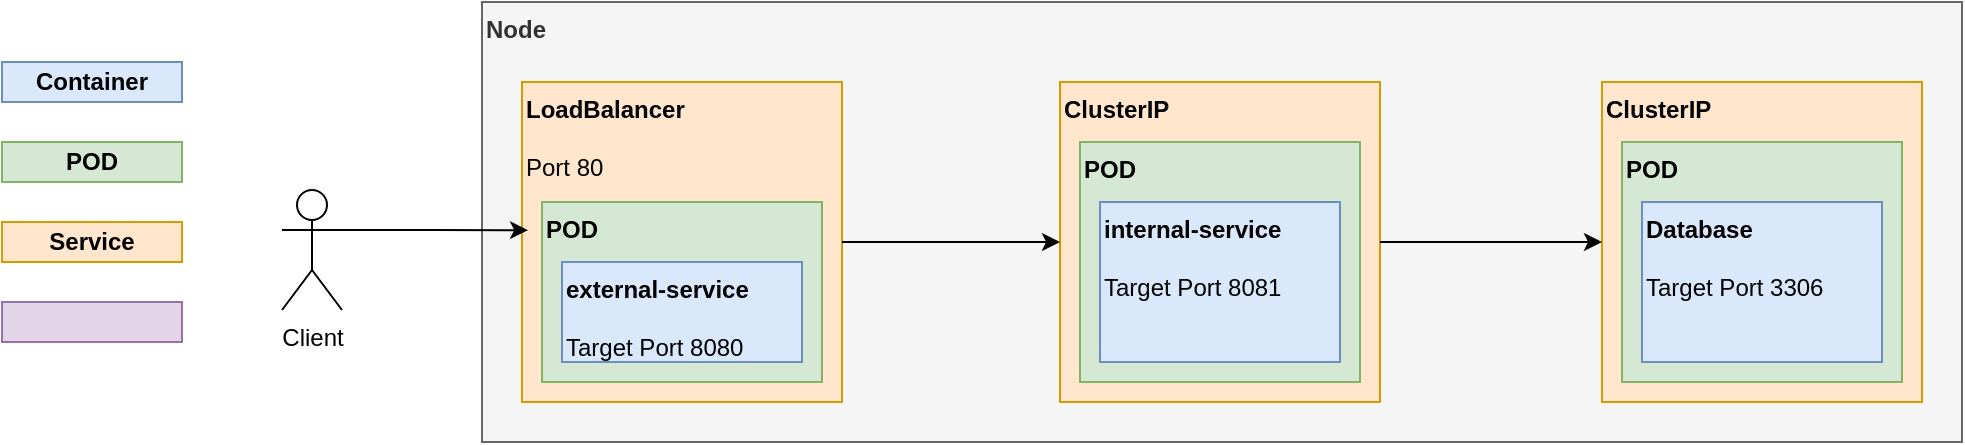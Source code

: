 <mxfile version="24.4.13" type="device">
  <diagram id="yPxyJZ8AM_hMuL3Unpa9" name="gitflow">
    <mxGraphModel dx="2074" dy="745" grid="1" gridSize="10" guides="1" tooltips="1" connect="1" arrows="1" fold="1" page="1" pageScale="1" pageWidth="850" pageHeight="1100" math="0" shadow="0">
      <root>
        <mxCell id="0" />
        <mxCell id="1" parent="0" />
        <mxCell id="7" value="&lt;b&gt;Container&lt;/b&gt;" style="text;html=1;strokeColor=#6c8ebf;fillColor=#dae8fc;align=center;verticalAlign=middle;whiteSpace=wrap;rounded=0;" parent="1" vertex="1">
          <mxGeometry x="40" y="100" width="90" height="20" as="geometry" />
        </mxCell>
        <mxCell id="85" value="" style="text;html=1;strokeColor=#9673a6;fillColor=#e1d5e7;align=center;verticalAlign=middle;whiteSpace=wrap;rounded=0;" parent="1" vertex="1">
          <mxGeometry x="40" y="220" width="90" height="20" as="geometry" />
        </mxCell>
        <mxCell id="102" value="&lt;div align=&quot;left&quot;&gt;&lt;b&gt;Node&lt;/b&gt;&lt;/div&gt;" style="text;html=1;strokeColor=#666666;fillColor=#f5f5f5;align=left;verticalAlign=top;whiteSpace=wrap;rounded=0;fontColor=#333333;" parent="1" vertex="1">
          <mxGeometry x="280" y="70" width="740" height="220" as="geometry" />
        </mxCell>
        <mxCell id="125" value="&lt;b&gt;Service&lt;/b&gt;" style="text;html=1;strokeColor=#d79b00;fillColor=#ffe6cc;align=center;verticalAlign=middle;whiteSpace=wrap;rounded=0;fontSize=12;" parent="1" vertex="1">
          <mxGeometry x="40" y="180" width="90" height="20" as="geometry" />
        </mxCell>
        <mxCell id="-sp5qk3_UaLVJRumCIKt-181" value="&lt;b&gt;POD&lt;/b&gt;" style="text;html=1;strokeColor=#82b366;fillColor=#d5e8d4;align=center;verticalAlign=middle;whiteSpace=wrap;rounded=0;" parent="1" vertex="1">
          <mxGeometry x="40" y="140" width="90" height="20" as="geometry" />
        </mxCell>
        <mxCell id="-sp5qk3_UaLVJRumCIKt-183" value="" style="group" parent="1" vertex="1" connectable="0">
          <mxGeometry x="300" y="110" width="160" height="160" as="geometry" />
        </mxCell>
        <mxCell id="-sp5qk3_UaLVJRumCIKt-180" value="&lt;div align=&quot;center&quot;&gt;&lt;b&gt;LoadBalancer&lt;/b&gt;&lt;/div&gt;&lt;div&gt;&lt;b&gt;&lt;br&gt;&lt;/b&gt;&lt;/div&gt;&lt;div&gt;Port 80&lt;br&gt;&lt;/div&gt;" style="text;html=1;strokeColor=#d79b00;fillColor=#ffe6cc;align=left;verticalAlign=top;whiteSpace=wrap;rounded=0;fontSize=12;" parent="-sp5qk3_UaLVJRumCIKt-183" vertex="1">
          <mxGeometry width="160" height="160" as="geometry" />
        </mxCell>
        <mxCell id="24" value="&lt;b&gt;POD&lt;/b&gt;" style="text;html=1;strokeColor=#82b366;fillColor=#d5e8d4;align=left;verticalAlign=top;whiteSpace=wrap;rounded=0;" parent="-sp5qk3_UaLVJRumCIKt-183" vertex="1">
          <mxGeometry x="10" y="60" width="140" height="90" as="geometry" />
        </mxCell>
        <mxCell id="-sp5qk3_UaLVJRumCIKt-182" value="&lt;div&gt;&lt;b&gt;external-service&lt;/b&gt;&lt;/div&gt;&lt;div&gt;&lt;b&gt;&lt;br&gt;&lt;/b&gt;&lt;/div&gt;&lt;div&gt;Target Port 8080&lt;br&gt;&lt;/div&gt;" style="text;html=1;strokeColor=#6c8ebf;fillColor=#dae8fc;align=left;verticalAlign=top;whiteSpace=wrap;rounded=0;" parent="-sp5qk3_UaLVJRumCIKt-183" vertex="1">
          <mxGeometry x="20" y="90" width="120" height="50" as="geometry" />
        </mxCell>
        <mxCell id="-sp5qk3_UaLVJRumCIKt-184" value="" style="group" parent="1" vertex="1" connectable="0">
          <mxGeometry x="840" y="110" width="160" height="160" as="geometry" />
        </mxCell>
        <mxCell id="-sp5qk3_UaLVJRumCIKt-185" value="&lt;b&gt;ClusterIP&lt;/b&gt;" style="text;html=1;strokeColor=#d79b00;fillColor=#ffe6cc;align=left;verticalAlign=top;whiteSpace=wrap;rounded=0;fontSize=12;" parent="-sp5qk3_UaLVJRumCIKt-184" vertex="1">
          <mxGeometry width="160" height="160" as="geometry" />
        </mxCell>
        <mxCell id="-sp5qk3_UaLVJRumCIKt-186" value="&lt;b&gt;POD&lt;/b&gt;" style="text;html=1;strokeColor=#82b366;fillColor=#d5e8d4;align=left;verticalAlign=top;whiteSpace=wrap;rounded=0;" parent="-sp5qk3_UaLVJRumCIKt-184" vertex="1">
          <mxGeometry x="10" y="30" width="140" height="120" as="geometry" />
        </mxCell>
        <mxCell id="-sp5qk3_UaLVJRumCIKt-187" value="&lt;div&gt;&lt;b&gt;Database&lt;/b&gt;&lt;/div&gt;&lt;div&gt;&lt;b&gt;&lt;br&gt;&lt;/b&gt;&lt;/div&gt;&lt;div&gt;Target Port 3306&lt;br&gt;&lt;/div&gt;" style="text;html=1;strokeColor=#6c8ebf;fillColor=#dae8fc;align=left;verticalAlign=top;whiteSpace=wrap;rounded=0;" parent="-sp5qk3_UaLVJRumCIKt-184" vertex="1">
          <mxGeometry x="20" y="60" width="120" height="80" as="geometry" />
        </mxCell>
        <mxCell id="-sp5qk3_UaLVJRumCIKt-188" value="" style="group" parent="1" vertex="1" connectable="0">
          <mxGeometry x="569" y="110" width="160" height="160" as="geometry" />
        </mxCell>
        <mxCell id="-sp5qk3_UaLVJRumCIKt-189" value="&lt;b&gt;ClusterIP&lt;/b&gt;" style="text;html=1;strokeColor=#d79b00;fillColor=#ffe6cc;align=left;verticalAlign=top;whiteSpace=wrap;rounded=0;fontSize=12;" parent="-sp5qk3_UaLVJRumCIKt-188" vertex="1">
          <mxGeometry width="160" height="160" as="geometry" />
        </mxCell>
        <mxCell id="-sp5qk3_UaLVJRumCIKt-190" value="&lt;b&gt;POD&lt;/b&gt;" style="text;html=1;strokeColor=#82b366;fillColor=#d5e8d4;align=left;verticalAlign=top;whiteSpace=wrap;rounded=0;" parent="-sp5qk3_UaLVJRumCIKt-188" vertex="1">
          <mxGeometry x="10" y="30" width="140" height="120" as="geometry" />
        </mxCell>
        <mxCell id="-sp5qk3_UaLVJRumCIKt-191" value="&lt;div&gt;&lt;b&gt;internal-service&lt;/b&gt;&lt;/div&gt;&lt;div&gt;&lt;b&gt;&lt;br&gt;&lt;/b&gt;&lt;/div&gt;&lt;div&gt;Target Port 8081&lt;br&gt;&lt;/div&gt;" style="text;html=1;strokeColor=#6c8ebf;fillColor=#dae8fc;align=left;verticalAlign=top;whiteSpace=wrap;rounded=0;" parent="-sp5qk3_UaLVJRumCIKt-188" vertex="1">
          <mxGeometry x="20" y="60" width="120" height="80" as="geometry" />
        </mxCell>
        <mxCell id="-sp5qk3_UaLVJRumCIKt-192" value="Client" style="shape=umlActor;verticalLabelPosition=bottom;verticalAlign=top;html=1;outlineConnect=0;" parent="1" vertex="1">
          <mxGeometry x="180" y="164" width="30" height="60" as="geometry" />
        </mxCell>
        <mxCell id="-sp5qk3_UaLVJRumCIKt-196" style="edgeStyle=orthogonalEdgeStyle;rounded=0;orthogonalLoop=1;jettySize=auto;html=1;exitX=1;exitY=0.333;exitDx=0;exitDy=0;exitPerimeter=0;entryX=0.019;entryY=0.463;entryDx=0;entryDy=0;entryPerimeter=0;" parent="1" source="-sp5qk3_UaLVJRumCIKt-192" target="-sp5qk3_UaLVJRumCIKt-180" edge="1">
          <mxGeometry relative="1" as="geometry" />
        </mxCell>
        <mxCell id="-sp5qk3_UaLVJRumCIKt-197" value="" style="endArrow=classic;html=1;rounded=0;exitX=1;exitY=0.5;exitDx=0;exitDy=0;entryX=0;entryY=0.5;entryDx=0;entryDy=0;" parent="1" source="-sp5qk3_UaLVJRumCIKt-180" target="-sp5qk3_UaLVJRumCIKt-189" edge="1">
          <mxGeometry width="50" height="50" relative="1" as="geometry">
            <mxPoint x="820" y="470" as="sourcePoint" />
            <mxPoint x="870" y="420" as="targetPoint" />
          </mxGeometry>
        </mxCell>
        <mxCell id="-sp5qk3_UaLVJRumCIKt-198" style="edgeStyle=orthogonalEdgeStyle;rounded=0;orthogonalLoop=1;jettySize=auto;html=1;exitX=1;exitY=0.5;exitDx=0;exitDy=0;entryX=0;entryY=0.5;entryDx=0;entryDy=0;" parent="1" source="-sp5qk3_UaLVJRumCIKt-189" target="-sp5qk3_UaLVJRumCIKt-185" edge="1">
          <mxGeometry relative="1" as="geometry" />
        </mxCell>
      </root>
    </mxGraphModel>
  </diagram>
</mxfile>
